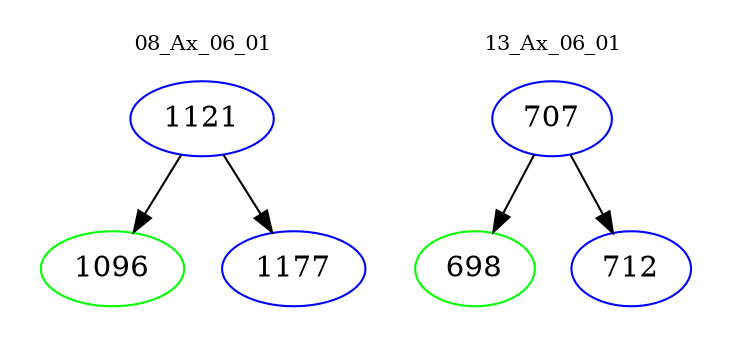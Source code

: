 digraph{
subgraph cluster_0 {
color = white
label = "08_Ax_06_01";
fontsize=10;
T0_1121 [label="1121", color="blue"]
T0_1121 -> T0_1096 [color="black"]
T0_1096 [label="1096", color="green"]
T0_1121 -> T0_1177 [color="black"]
T0_1177 [label="1177", color="blue"]
}
subgraph cluster_1 {
color = white
label = "13_Ax_06_01";
fontsize=10;
T1_707 [label="707", color="blue"]
T1_707 -> T1_698 [color="black"]
T1_698 [label="698", color="green"]
T1_707 -> T1_712 [color="black"]
T1_712 [label="712", color="blue"]
}
}
